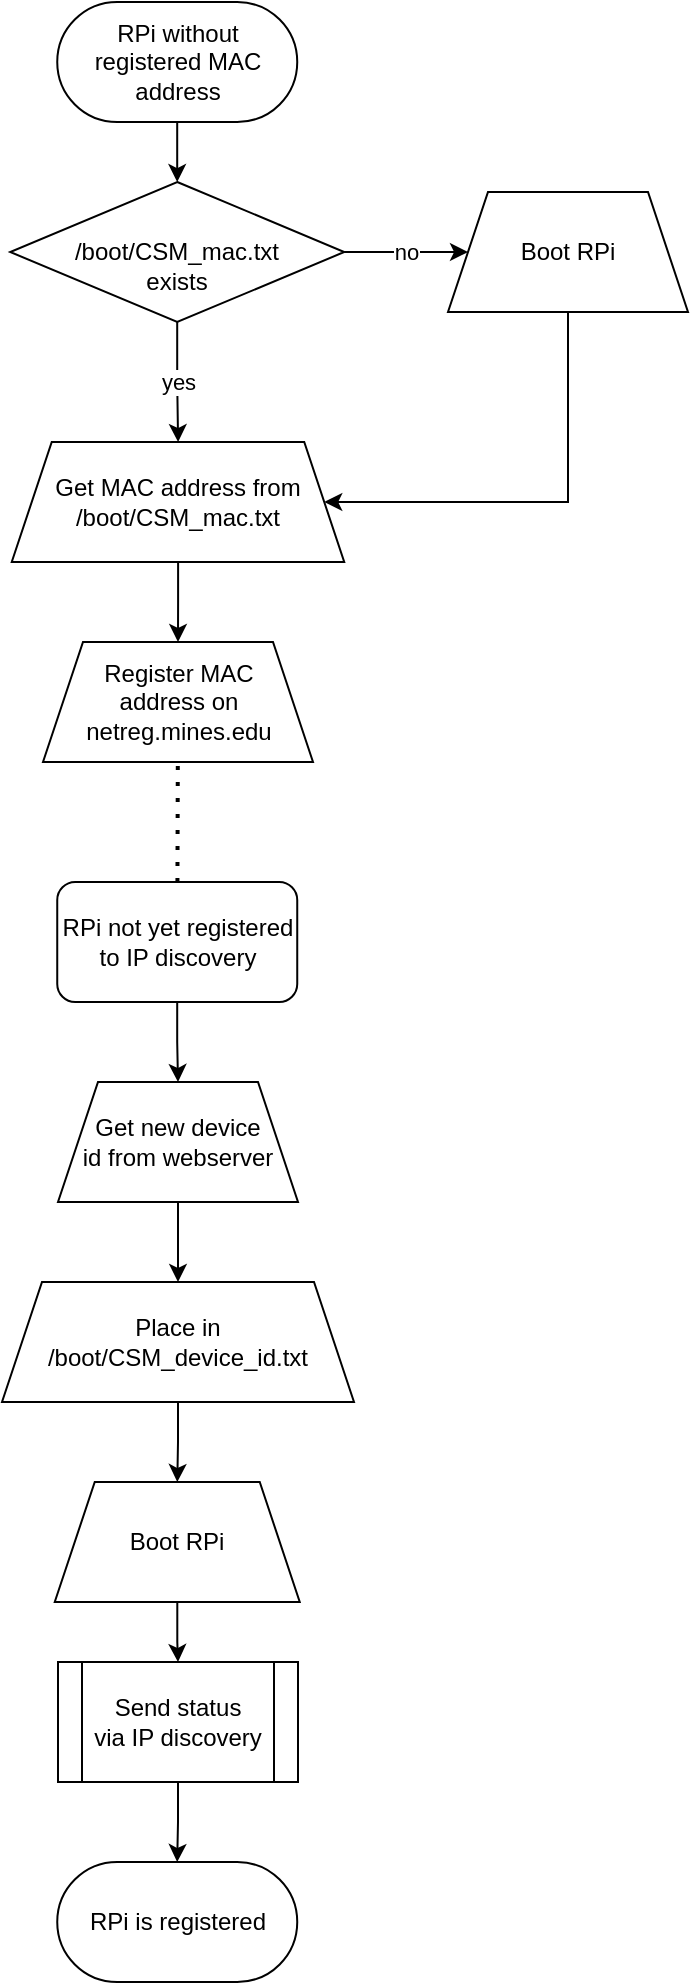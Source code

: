 <mxfile version="14.7.1" type="device"><diagram id="Q2rMxv5dW31bwVcEUIrS" name="Page-1"><mxGraphModel dx="1422" dy="751" grid="1" gridSize="10" guides="1" tooltips="1" connect="1" arrows="1" fold="1" page="1" pageScale="1" pageWidth="850" pageHeight="1100" math="0" shadow="0"><root><mxCell id="0"/><mxCell id="1" parent="0"/><mxCell id="wKe_pPQdD42l7YQDK8JC-8" style="edgeStyle=orthogonalEdgeStyle;rounded=0;orthogonalLoop=1;jettySize=auto;html=1;" parent="1" source="wKe_pPQdD42l7YQDK8JC-1" target="wKe_pPQdD42l7YQDK8JC-7" edge="1"><mxGeometry relative="1" as="geometry"/></mxCell><mxCell id="wKe_pPQdD42l7YQDK8JC-1" value="&lt;div&gt;RPi without &lt;br&gt;&lt;/div&gt;&lt;div&gt;registered MAC address&lt;/div&gt;" style="rounded=1;whiteSpace=wrap;html=1;arcSize=50;" parent="1" vertex="1"><mxGeometry x="364.62" y="40" width="120" height="60" as="geometry"/></mxCell><mxCell id="wKe_pPQdD42l7YQDK8JC-18" style="edgeStyle=orthogonalEdgeStyle;rounded=0;orthogonalLoop=1;jettySize=auto;html=1;" parent="1" source="wKe_pPQdD42l7YQDK8JC-4" target="wKe_pPQdD42l7YQDK8JC-17" edge="1"><mxGeometry relative="1" as="geometry"/></mxCell><mxCell id="wKe_pPQdD42l7YQDK8JC-4" value="Get MAC address from /boot/CSM_mac.txt" style="shape=trapezoid;perimeter=trapezoidPerimeter;whiteSpace=wrap;html=1;fixedSize=1;" parent="1" vertex="1"><mxGeometry x="341.87" y="260" width="166.25" height="60" as="geometry"/></mxCell><mxCell id="wKe_pPQdD42l7YQDK8JC-11" value="no" style="edgeStyle=orthogonalEdgeStyle;rounded=0;orthogonalLoop=1;jettySize=auto;html=1;" parent="1" source="wKe_pPQdD42l7YQDK8JC-7" target="wKe_pPQdD42l7YQDK8JC-10" edge="1"><mxGeometry relative="1" as="geometry"/></mxCell><mxCell id="wKe_pPQdD42l7YQDK8JC-14" value="yes" style="edgeStyle=orthogonalEdgeStyle;rounded=0;orthogonalLoop=1;jettySize=auto;html=1;" parent="1" source="wKe_pPQdD42l7YQDK8JC-7" target="wKe_pPQdD42l7YQDK8JC-4" edge="1"><mxGeometry relative="1" as="geometry"/></mxCell><mxCell id="wKe_pPQdD42l7YQDK8JC-7" value="&lt;div&gt;&lt;br&gt;&lt;/div&gt;&lt;div&gt;/boot/CSM_mac.txt&lt;/div&gt;&lt;div&gt;exists&lt;br&gt;&lt;/div&gt;" style="rhombus;whiteSpace=wrap;html=1;" parent="1" vertex="1"><mxGeometry x="341.12" y="130" width="167" height="70" as="geometry"/></mxCell><mxCell id="wKe_pPQdD42l7YQDK8JC-16" style="edgeStyle=orthogonalEdgeStyle;rounded=0;orthogonalLoop=1;jettySize=auto;html=1;entryX=1;entryY=0.5;entryDx=0;entryDy=0;" parent="1" source="wKe_pPQdD42l7YQDK8JC-10" target="wKe_pPQdD42l7YQDK8JC-4" edge="1"><mxGeometry relative="1" as="geometry"><Array as="points"><mxPoint x="620" y="290"/></Array></mxGeometry></mxCell><mxCell id="wKe_pPQdD42l7YQDK8JC-10" value="Boot RPi" style="shape=trapezoid;perimeter=trapezoidPerimeter;whiteSpace=wrap;html=1;fixedSize=1;" parent="1" vertex="1"><mxGeometry x="560" y="135" width="120" height="60" as="geometry"/></mxCell><mxCell id="wKe_pPQdD42l7YQDK8JC-17" value="&lt;div&gt;Register MAC &lt;br&gt;&lt;/div&gt;&lt;div&gt;address on &lt;br&gt;&lt;/div&gt;&lt;div&gt;netreg.mines.edu&lt;/div&gt;" style="shape=trapezoid;perimeter=trapezoidPerimeter;whiteSpace=wrap;html=1;fixedSize=1;" parent="1" vertex="1"><mxGeometry x="357.5" y="360" width="135" height="60" as="geometry"/></mxCell><mxCell id="wKe_pPQdD42l7YQDK8JC-23" style="edgeStyle=orthogonalEdgeStyle;rounded=0;orthogonalLoop=1;jettySize=auto;html=1;" parent="1" source="wKe_pPQdD42l7YQDK8JC-20" target="wKe_pPQdD42l7YQDK8JC-22" edge="1"><mxGeometry relative="1" as="geometry"/></mxCell><mxCell id="wKe_pPQdD42l7YQDK8JC-20" value="RPi not yet registered to IP discovery" style="rounded=1;whiteSpace=wrap;html=1;" parent="1" vertex="1"><mxGeometry x="364.62" y="480" width="120" height="60" as="geometry"/></mxCell><mxCell id="wKe_pPQdD42l7YQDK8JC-21" value="" style="endArrow=none;dashed=1;html=1;dashPattern=1 3;strokeWidth=2;" parent="1" source="wKe_pPQdD42l7YQDK8JC-20" target="wKe_pPQdD42l7YQDK8JC-17" edge="1"><mxGeometry width="50" height="50" relative="1" as="geometry"><mxPoint x="188.62" y="460" as="sourcePoint"/><mxPoint x="238.62" y="410" as="targetPoint"/></mxGeometry></mxCell><mxCell id="wKe_pPQdD42l7YQDK8JC-25" style="edgeStyle=orthogonalEdgeStyle;rounded=0;orthogonalLoop=1;jettySize=auto;html=1;" parent="1" source="wKe_pPQdD42l7YQDK8JC-22" target="wKe_pPQdD42l7YQDK8JC-24" edge="1"><mxGeometry relative="1" as="geometry"/></mxCell><mxCell id="wKe_pPQdD42l7YQDK8JC-22" value="&lt;div&gt;Get new device &lt;br&gt;&lt;/div&gt;&lt;div&gt;id from webserver&lt;/div&gt;" style="shape=trapezoid;perimeter=trapezoidPerimeter;whiteSpace=wrap;html=1;fixedSize=1;" parent="1" vertex="1"><mxGeometry x="365" y="580" width="120" height="60" as="geometry"/></mxCell><mxCell id="wKe_pPQdD42l7YQDK8JC-27" style="edgeStyle=orthogonalEdgeStyle;rounded=0;orthogonalLoop=1;jettySize=auto;html=1;" parent="1" source="wKe_pPQdD42l7YQDK8JC-24" target="wKe_pPQdD42l7YQDK8JC-26" edge="1"><mxGeometry relative="1" as="geometry"/></mxCell><mxCell id="wKe_pPQdD42l7YQDK8JC-24" value="Place in /boot/CSM_device_id.txt" style="shape=trapezoid;perimeter=trapezoidPerimeter;whiteSpace=wrap;html=1;fixedSize=1;" parent="1" vertex="1"><mxGeometry x="337" y="680" width="176" height="60" as="geometry"/></mxCell><mxCell id="wKe_pPQdD42l7YQDK8JC-29" style="edgeStyle=orthogonalEdgeStyle;rounded=0;orthogonalLoop=1;jettySize=auto;html=1;entryX=0.5;entryY=0;entryDx=0;entryDy=0;" parent="1" source="wKe_pPQdD42l7YQDK8JC-26" target="wKe_pPQdD42l7YQDK8JC-28" edge="1"><mxGeometry relative="1" as="geometry"/></mxCell><mxCell id="wKe_pPQdD42l7YQDK8JC-26" value="Boot RPi" style="shape=trapezoid;perimeter=trapezoidPerimeter;whiteSpace=wrap;html=1;fixedSize=1;" parent="1" vertex="1"><mxGeometry x="363.37" y="780" width="122.5" height="60" as="geometry"/></mxCell><mxCell id="wKe_pPQdD42l7YQDK8JC-31" style="edgeStyle=orthogonalEdgeStyle;rounded=0;orthogonalLoop=1;jettySize=auto;html=1;" parent="1" source="wKe_pPQdD42l7YQDK8JC-28" target="wKe_pPQdD42l7YQDK8JC-30" edge="1"><mxGeometry relative="1" as="geometry"/></mxCell><mxCell id="wKe_pPQdD42l7YQDK8JC-28" value="&lt;div&gt;Send status&lt;br&gt;&lt;/div&gt;via IP discovery" style="shape=process;whiteSpace=wrap;html=1;backgroundOutline=1;" parent="1" vertex="1"><mxGeometry x="365" y="870" width="120" height="60" as="geometry"/></mxCell><mxCell id="wKe_pPQdD42l7YQDK8JC-30" value="RPi is registered" style="rounded=1;whiteSpace=wrap;html=1;arcSize=50;" parent="1" vertex="1"><mxGeometry x="364.62" y="970" width="120" height="60" as="geometry"/></mxCell></root></mxGraphModel></diagram></mxfile>